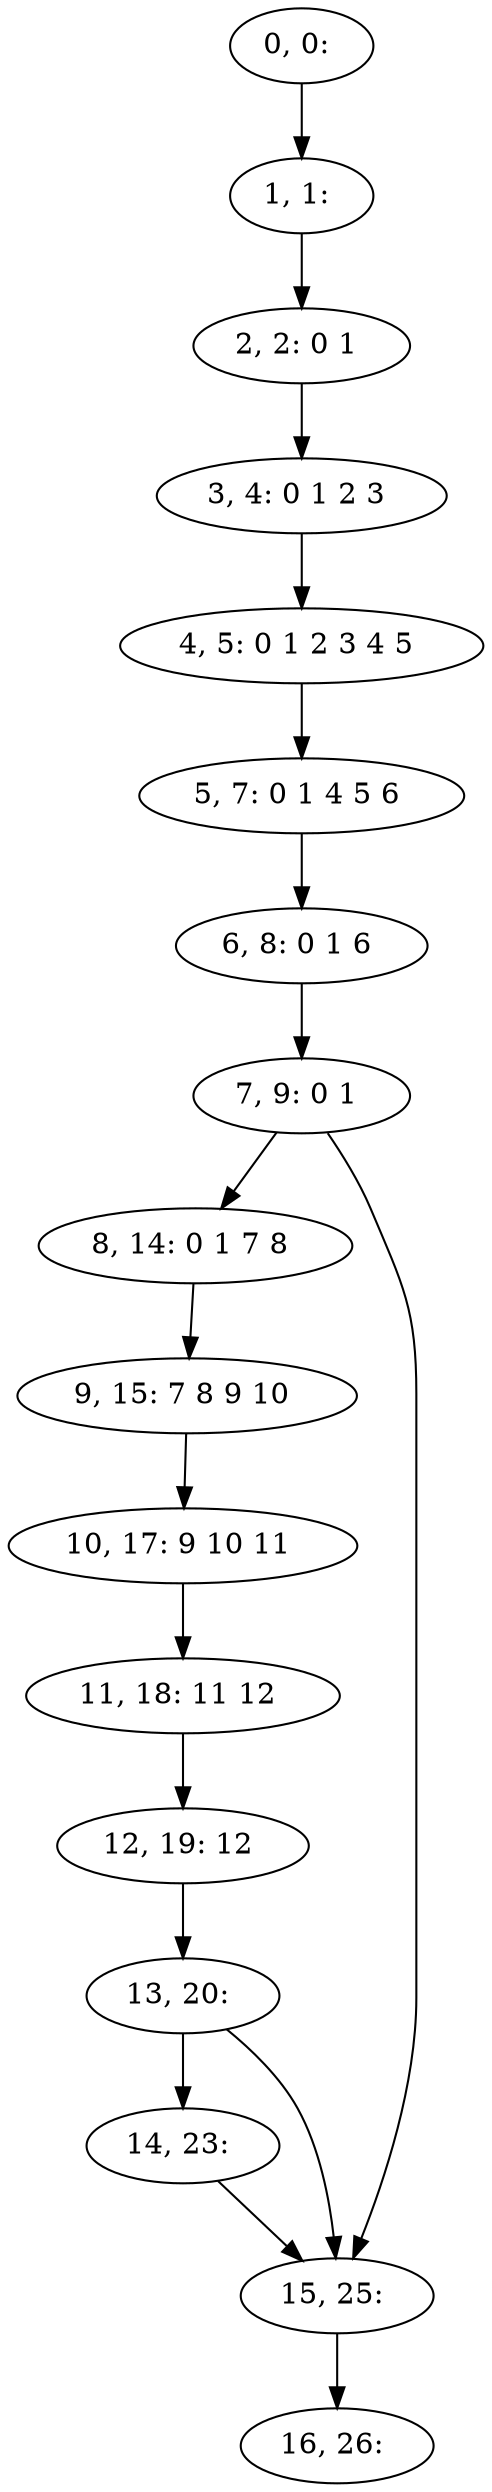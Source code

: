 digraph G {
0[label="0, 0: "];
1[label="1, 1: "];
2[label="2, 2: 0 1 "];
3[label="3, 4: 0 1 2 3 "];
4[label="4, 5: 0 1 2 3 4 5 "];
5[label="5, 7: 0 1 4 5 6 "];
6[label="6, 8: 0 1 6 "];
7[label="7, 9: 0 1 "];
8[label="8, 14: 0 1 7 8 "];
9[label="9, 15: 7 8 9 10 "];
10[label="10, 17: 9 10 11 "];
11[label="11, 18: 11 12 "];
12[label="12, 19: 12 "];
13[label="13, 20: "];
14[label="14, 23: "];
15[label="15, 25: "];
16[label="16, 26: "];
0->1 ;
1->2 ;
2->3 ;
3->4 ;
4->5 ;
5->6 ;
6->7 ;
7->8 ;
7->15 ;
8->9 ;
9->10 ;
10->11 ;
11->12 ;
12->13 ;
13->14 ;
13->15 ;
14->15 ;
15->16 ;
}
